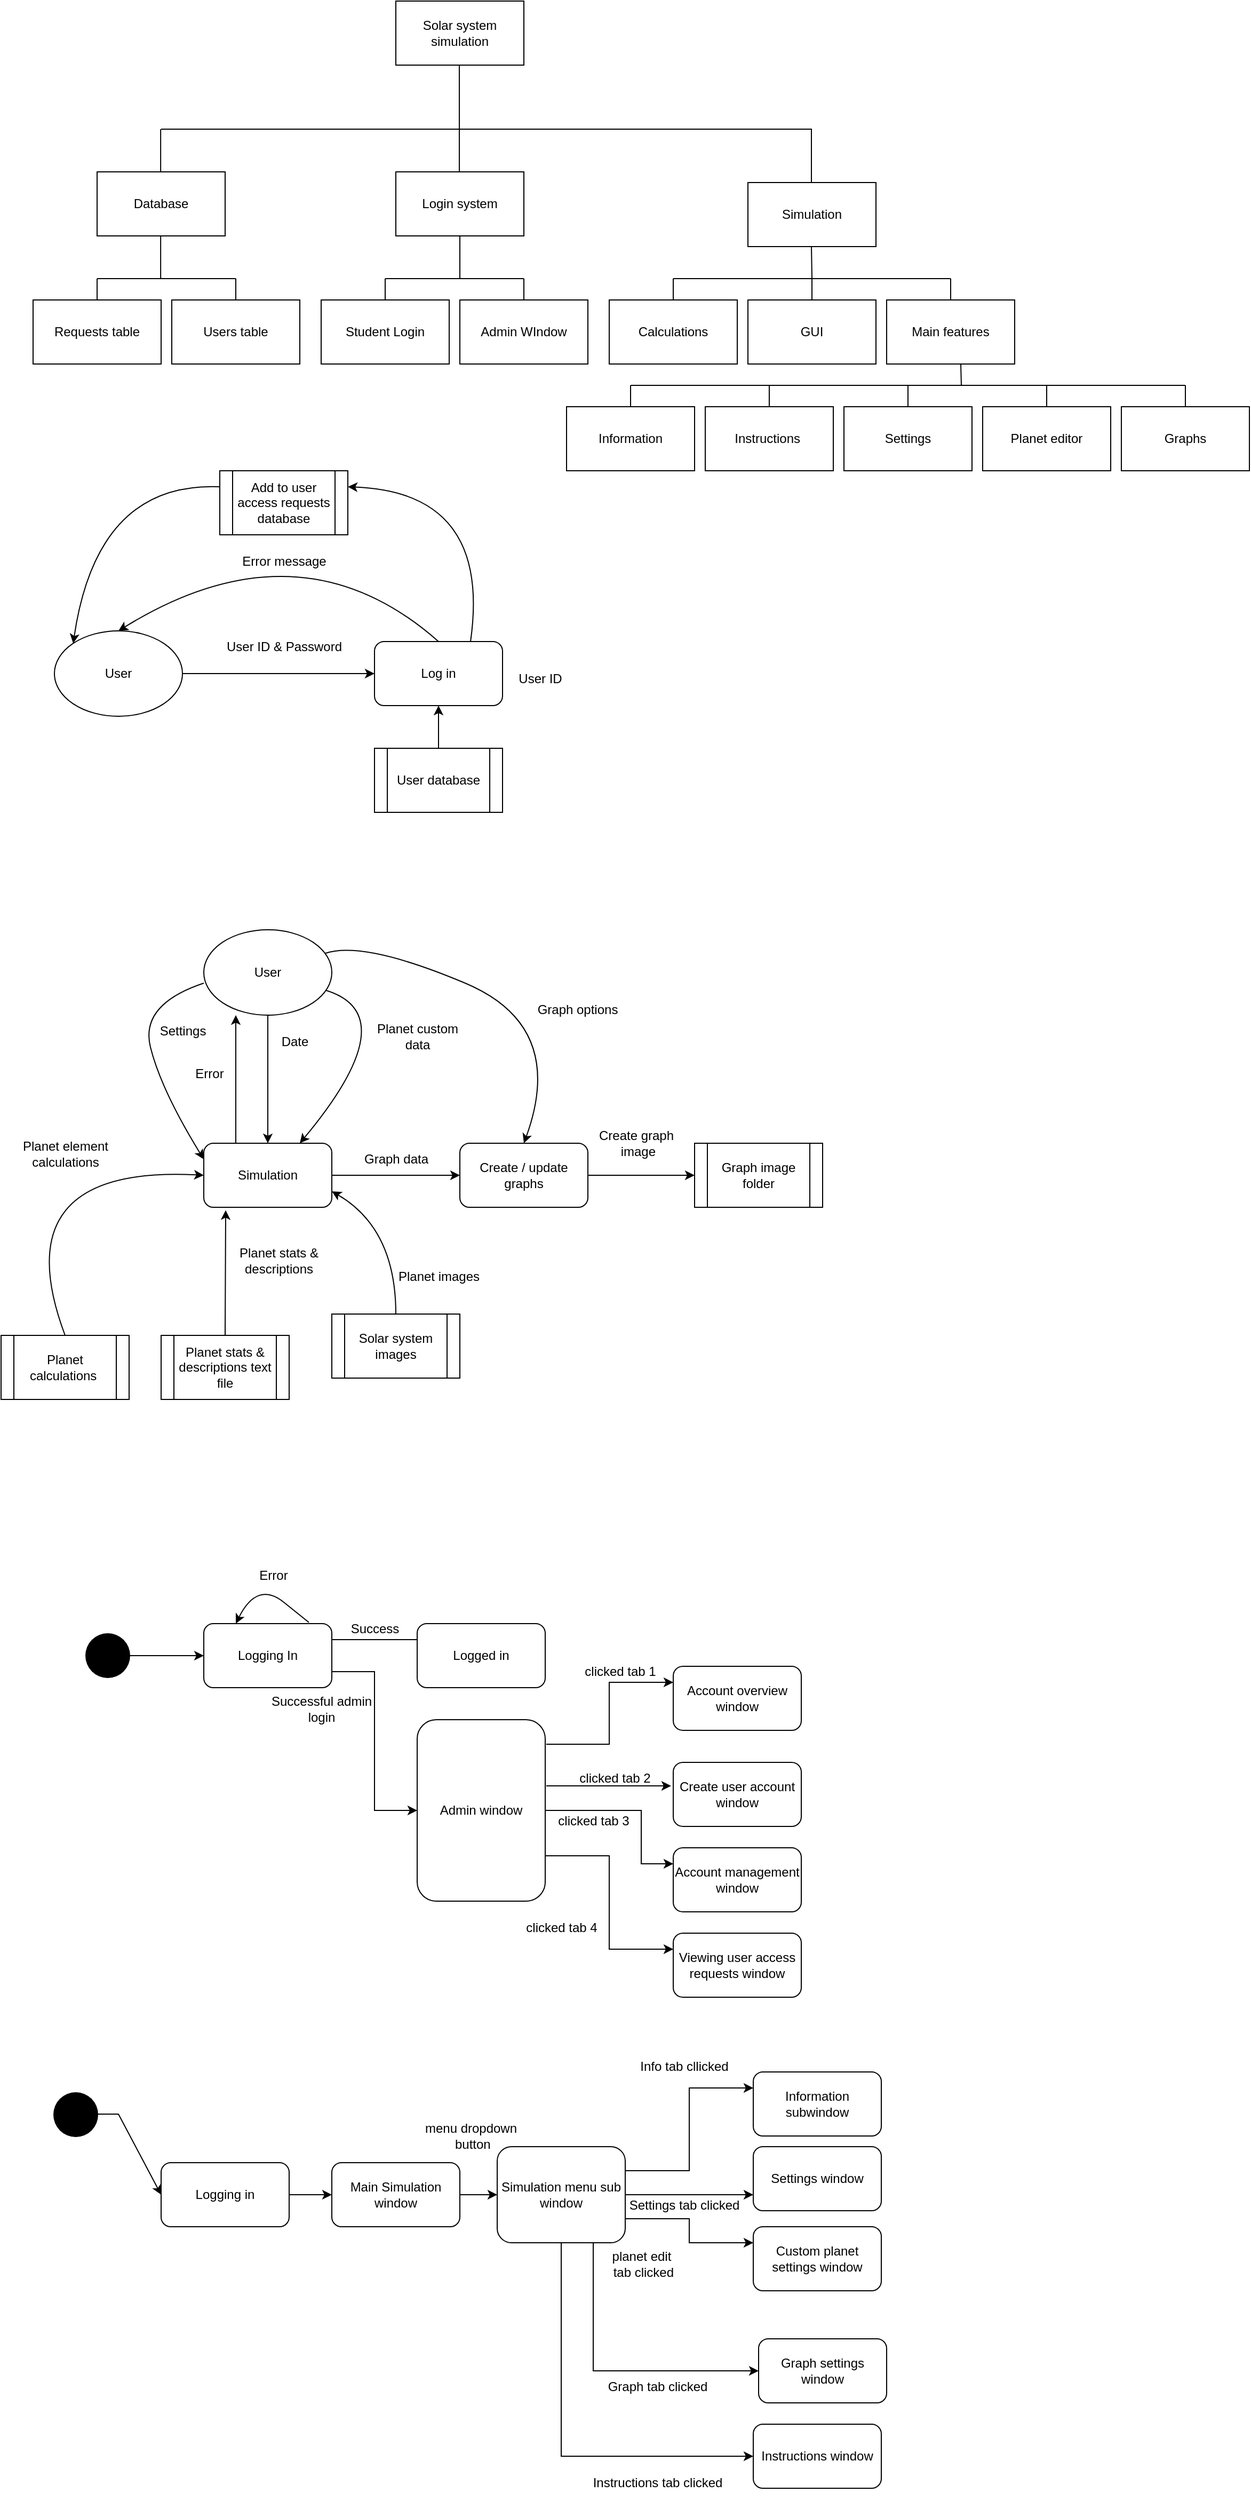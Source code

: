 <mxfile version="20.8.11" type="github">
  <diagram id="x9v0K1_A4wv2pBw7AY4e" name="Page-1">
    <mxGraphModel dx="665" dy="786" grid="1" gridSize="10" guides="1" tooltips="1" connect="1" arrows="1" fold="1" page="1" pageScale="1" pageWidth="850" pageHeight="1100" math="0" shadow="0">
      <root>
        <mxCell id="0" />
        <mxCell id="1" parent="0" />
        <mxCell id="Bi_KGStcUo5a2PXu29Ao-6" value="" style="curved=1;endArrow=classic;html=1;rounded=0;entryX=0.25;entryY=0;entryDx=0;entryDy=0;exitX=0.817;exitY=-0.025;exitDx=0;exitDy=0;exitPerimeter=0;" parent="1" target="vGXre9Nv400r4dzDPZvk-34" edge="1" source="vGXre9Nv400r4dzDPZvk-34">
          <mxGeometry width="50" height="50" relative="1" as="geometry">
            <mxPoint x="280" y="1560" as="sourcePoint" />
            <mxPoint x="330" y="1510" as="targetPoint" />
            <Array as="points">
              <mxPoint x="300" y="1560" />
              <mxPoint x="250" y="1520" />
            </Array>
          </mxGeometry>
        </mxCell>
        <mxCell id="kRHPccABggHO5UrTP01c-1" value="Solar system simulation" style="rounded=0;whiteSpace=wrap;html=1;" parent="1" vertex="1">
          <mxGeometry x="380" y="40" width="120" height="60" as="geometry" />
        </mxCell>
        <mxCell id="kRHPccABggHO5UrTP01c-9" value="Simulation" style="rounded=0;whiteSpace=wrap;html=1;" parent="1" vertex="1">
          <mxGeometry x="710" y="210" width="120" height="60" as="geometry" />
        </mxCell>
        <mxCell id="kRHPccABggHO5UrTP01c-16" value="" style="endArrow=none;html=1;rounded=0;" parent="1" edge="1">
          <mxGeometry width="50" height="50" relative="1" as="geometry">
            <mxPoint x="439.5" y="160" as="sourcePoint" />
            <mxPoint x="439.5" y="100" as="targetPoint" />
          </mxGeometry>
        </mxCell>
        <mxCell id="kRHPccABggHO5UrTP01c-21" value="" style="endArrow=none;html=1;rounded=0;" parent="1" edge="1">
          <mxGeometry width="50" height="50" relative="1" as="geometry">
            <mxPoint x="160" y="160" as="sourcePoint" />
            <mxPoint x="770" y="160" as="targetPoint" />
          </mxGeometry>
        </mxCell>
        <mxCell id="kRHPccABggHO5UrTP01c-22" value="" style="endArrow=none;html=1;rounded=0;" parent="1" edge="1">
          <mxGeometry width="50" height="50" relative="1" as="geometry">
            <mxPoint x="769.5" y="210" as="sourcePoint" />
            <mxPoint x="769.5" y="160" as="targetPoint" />
          </mxGeometry>
        </mxCell>
        <mxCell id="kRHPccABggHO5UrTP01c-23" value="" style="endArrow=none;html=1;rounded=0;" parent="1" edge="1">
          <mxGeometry width="50" height="50" relative="1" as="geometry">
            <mxPoint x="770" y="300" as="sourcePoint" />
            <mxPoint x="769.5" y="270" as="targetPoint" />
          </mxGeometry>
        </mxCell>
        <mxCell id="kRHPccABggHO5UrTP01c-24" value="Calculations" style="rounded=0;whiteSpace=wrap;html=1;" parent="1" vertex="1">
          <mxGeometry x="580" y="320" width="120" height="60" as="geometry" />
        </mxCell>
        <mxCell id="kRHPccABggHO5UrTP01c-25" value="GUI" style="rounded=0;whiteSpace=wrap;html=1;" parent="1" vertex="1">
          <mxGeometry x="710" y="320" width="120" height="60" as="geometry" />
        </mxCell>
        <mxCell id="kRHPccABggHO5UrTP01c-26" value="Main features" style="rounded=0;whiteSpace=wrap;html=1;" parent="1" vertex="1">
          <mxGeometry x="840" y="320" width="120" height="60" as="geometry" />
        </mxCell>
        <mxCell id="kRHPccABggHO5UrTP01c-27" value="" style="endArrow=none;html=1;rounded=0;" parent="1" edge="1">
          <mxGeometry width="50" height="50" relative="1" as="geometry">
            <mxPoint x="439.5" y="200" as="sourcePoint" />
            <mxPoint x="439.5" y="160" as="targetPoint" />
          </mxGeometry>
        </mxCell>
        <mxCell id="kRHPccABggHO5UrTP01c-28" value="Login system" style="rounded=0;whiteSpace=wrap;html=1;" parent="1" vertex="1">
          <mxGeometry x="380" y="200" width="120" height="60" as="geometry" />
        </mxCell>
        <mxCell id="kRHPccABggHO5UrTP01c-29" value="" style="endArrow=none;html=1;rounded=0;" parent="1" edge="1">
          <mxGeometry width="50" height="50" relative="1" as="geometry">
            <mxPoint x="440" y="300" as="sourcePoint" />
            <mxPoint x="440" y="260" as="targetPoint" />
          </mxGeometry>
        </mxCell>
        <mxCell id="kRHPccABggHO5UrTP01c-30" value="Student Login" style="rounded=0;whiteSpace=wrap;html=1;" parent="1" vertex="1">
          <mxGeometry x="310" y="320" width="120" height="60" as="geometry" />
        </mxCell>
        <mxCell id="kRHPccABggHO5UrTP01c-31" value="Admin WIndow" style="rounded=0;whiteSpace=wrap;html=1;" parent="1" vertex="1">
          <mxGeometry x="440" y="320" width="120" height="60" as="geometry" />
        </mxCell>
        <mxCell id="kRHPccABggHO5UrTP01c-32" value="" style="endArrow=none;html=1;rounded=0;" parent="1" edge="1">
          <mxGeometry width="50" height="50" relative="1" as="geometry">
            <mxPoint x="370" y="300" as="sourcePoint" />
            <mxPoint x="500" y="300" as="targetPoint" />
          </mxGeometry>
        </mxCell>
        <mxCell id="kRHPccABggHO5UrTP01c-39" value="" style="endArrow=none;html=1;rounded=0;exitX=0.5;exitY=0;exitDx=0;exitDy=0;" parent="1" source="kRHPccABggHO5UrTP01c-31" edge="1">
          <mxGeometry width="50" height="50" relative="1" as="geometry">
            <mxPoint x="510" y="270" as="sourcePoint" />
            <mxPoint x="500" y="300" as="targetPoint" />
          </mxGeometry>
        </mxCell>
        <mxCell id="kRHPccABggHO5UrTP01c-40" value="" style="endArrow=none;html=1;rounded=0;" parent="1" edge="1">
          <mxGeometry width="50" height="50" relative="1" as="geometry">
            <mxPoint x="370" y="320" as="sourcePoint" />
            <mxPoint x="370" y="300" as="targetPoint" />
          </mxGeometry>
        </mxCell>
        <mxCell id="kRHPccABggHO5UrTP01c-41" value="" style="endArrow=none;html=1;rounded=0;" parent="1" edge="1">
          <mxGeometry width="50" height="50" relative="1" as="geometry">
            <mxPoint x="159.57" y="200" as="sourcePoint" />
            <mxPoint x="159.57" y="160" as="targetPoint" />
          </mxGeometry>
        </mxCell>
        <mxCell id="kRHPccABggHO5UrTP01c-42" value="Database" style="rounded=0;whiteSpace=wrap;html=1;" parent="1" vertex="1">
          <mxGeometry x="100" y="200" width="120" height="60" as="geometry" />
        </mxCell>
        <mxCell id="kRHPccABggHO5UrTP01c-43" value="" style="endArrow=none;html=1;rounded=0;" parent="1" edge="1">
          <mxGeometry width="50" height="50" relative="1" as="geometry">
            <mxPoint x="159.57" y="300" as="sourcePoint" />
            <mxPoint x="159.57" y="260" as="targetPoint" />
          </mxGeometry>
        </mxCell>
        <mxCell id="kRHPccABggHO5UrTP01c-44" value="Requests table" style="rounded=0;whiteSpace=wrap;html=1;" parent="1" vertex="1">
          <mxGeometry x="40" y="320" width="120" height="60" as="geometry" />
        </mxCell>
        <mxCell id="kRHPccABggHO5UrTP01c-45" value="Users table" style="rounded=0;whiteSpace=wrap;html=1;" parent="1" vertex="1">
          <mxGeometry x="170" y="320" width="120" height="60" as="geometry" />
        </mxCell>
        <mxCell id="kRHPccABggHO5UrTP01c-46" value="" style="endArrow=none;html=1;rounded=0;" parent="1" edge="1">
          <mxGeometry width="50" height="50" relative="1" as="geometry">
            <mxPoint x="100" y="300" as="sourcePoint" />
            <mxPoint x="230" y="300" as="targetPoint" />
          </mxGeometry>
        </mxCell>
        <mxCell id="kRHPccABggHO5UrTP01c-48" value="" style="endArrow=none;html=1;rounded=0;exitX=0.5;exitY=0;exitDx=0;exitDy=0;" parent="1" source="kRHPccABggHO5UrTP01c-45" edge="1">
          <mxGeometry width="50" height="50" relative="1" as="geometry">
            <mxPoint x="310" y="-40" as="sourcePoint" />
            <mxPoint x="230" y="300" as="targetPoint" />
          </mxGeometry>
        </mxCell>
        <mxCell id="kRHPccABggHO5UrTP01c-50" value="" style="endArrow=none;html=1;rounded=0;exitX=0.5;exitY=0;exitDx=0;exitDy=0;" parent="1" source="kRHPccABggHO5UrTP01c-44" edge="1">
          <mxGeometry width="50" height="50" relative="1" as="geometry">
            <mxPoint x="310" y="-40" as="sourcePoint" />
            <mxPoint x="100" y="300" as="targetPoint" />
          </mxGeometry>
        </mxCell>
        <mxCell id="4xieJzJ1rpuRJiHB6nGz-1" value="" style="endArrow=none;html=1;rounded=0;" parent="1" edge="1">
          <mxGeometry width="50" height="50" relative="1" as="geometry">
            <mxPoint x="910" y="400" as="sourcePoint" />
            <mxPoint x="909.5" y="380" as="targetPoint" />
          </mxGeometry>
        </mxCell>
        <mxCell id="4xieJzJ1rpuRJiHB6nGz-2" value="Information" style="rounded=0;whiteSpace=wrap;html=1;" parent="1" vertex="1">
          <mxGeometry x="540" y="420" width="120" height="60" as="geometry" />
        </mxCell>
        <mxCell id="4xieJzJ1rpuRJiHB6nGz-3" value="Instructions&amp;nbsp;" style="rounded=0;whiteSpace=wrap;html=1;" parent="1" vertex="1">
          <mxGeometry x="670" y="420" width="120" height="60" as="geometry" />
        </mxCell>
        <mxCell id="4xieJzJ1rpuRJiHB6nGz-4" value="Settings" style="rounded=0;whiteSpace=wrap;html=1;" parent="1" vertex="1">
          <mxGeometry x="800" y="420" width="120" height="60" as="geometry" />
        </mxCell>
        <mxCell id="4xieJzJ1rpuRJiHB6nGz-5" value="Planet editor" style="rounded=0;whiteSpace=wrap;html=1;" parent="1" vertex="1">
          <mxGeometry x="930" y="420" width="120" height="60" as="geometry" />
        </mxCell>
        <mxCell id="4xieJzJ1rpuRJiHB6nGz-6" value="Graphs" style="rounded=0;whiteSpace=wrap;html=1;" parent="1" vertex="1">
          <mxGeometry x="1060" y="420" width="120" height="60" as="geometry" />
        </mxCell>
        <mxCell id="4xieJzJ1rpuRJiHB6nGz-7" value="" style="endArrow=none;html=1;rounded=0;" parent="1" edge="1">
          <mxGeometry width="50" height="50" relative="1" as="geometry">
            <mxPoint x="640" y="300" as="sourcePoint" />
            <mxPoint x="900" y="300" as="targetPoint" />
          </mxGeometry>
        </mxCell>
        <mxCell id="4xieJzJ1rpuRJiHB6nGz-8" value="" style="endArrow=none;html=1;rounded=0;exitX=0.5;exitY=0;exitDx=0;exitDy=0;" parent="1" source="kRHPccABggHO5UrTP01c-24" edge="1">
          <mxGeometry width="50" height="50" relative="1" as="geometry">
            <mxPoint x="240" y="330" as="sourcePoint" />
            <mxPoint x="640" y="300" as="targetPoint" />
          </mxGeometry>
        </mxCell>
        <mxCell id="4xieJzJ1rpuRJiHB6nGz-9" value="" style="endArrow=none;html=1;rounded=0;exitX=0.5;exitY=0;exitDx=0;exitDy=0;" parent="1" source="kRHPccABggHO5UrTP01c-25" edge="1">
          <mxGeometry width="50" height="50" relative="1" as="geometry">
            <mxPoint x="250" y="340" as="sourcePoint" />
            <mxPoint x="770" y="300" as="targetPoint" />
          </mxGeometry>
        </mxCell>
        <mxCell id="4xieJzJ1rpuRJiHB6nGz-11" value="" style="endArrow=none;html=1;rounded=0;exitX=0.5;exitY=0;exitDx=0;exitDy=0;" parent="1" source="kRHPccABggHO5UrTP01c-26" edge="1">
          <mxGeometry width="50" height="50" relative="1" as="geometry">
            <mxPoint x="790" y="340" as="sourcePoint" />
            <mxPoint x="900" y="300" as="targetPoint" />
          </mxGeometry>
        </mxCell>
        <mxCell id="4xieJzJ1rpuRJiHB6nGz-15" value="" style="endArrow=none;html=1;rounded=0;" parent="1" edge="1">
          <mxGeometry width="50" height="50" relative="1" as="geometry">
            <mxPoint x="600" y="400" as="sourcePoint" />
            <mxPoint x="1120" y="400" as="targetPoint" />
          </mxGeometry>
        </mxCell>
        <mxCell id="4xieJzJ1rpuRJiHB6nGz-19" value="" style="endArrow=none;html=1;rounded=0;exitX=0.5;exitY=0;exitDx=0;exitDy=0;" parent="1" source="4xieJzJ1rpuRJiHB6nGz-2" edge="1">
          <mxGeometry width="50" height="50" relative="1" as="geometry">
            <mxPoint x="650" y="330" as="sourcePoint" />
            <mxPoint x="600" y="400" as="targetPoint" />
          </mxGeometry>
        </mxCell>
        <mxCell id="4xieJzJ1rpuRJiHB6nGz-20" value="" style="endArrow=none;html=1;rounded=0;exitX=0.5;exitY=0;exitDx=0;exitDy=0;" parent="1" source="4xieJzJ1rpuRJiHB6nGz-3" edge="1">
          <mxGeometry width="50" height="50" relative="1" as="geometry">
            <mxPoint x="660" y="340" as="sourcePoint" />
            <mxPoint x="730" y="400" as="targetPoint" />
          </mxGeometry>
        </mxCell>
        <mxCell id="4xieJzJ1rpuRJiHB6nGz-21" value="" style="endArrow=none;html=1;rounded=0;exitX=0.5;exitY=0;exitDx=0;exitDy=0;" parent="1" source="4xieJzJ1rpuRJiHB6nGz-4" edge="1">
          <mxGeometry width="50" height="50" relative="1" as="geometry">
            <mxPoint x="670" y="350" as="sourcePoint" />
            <mxPoint x="860" y="400" as="targetPoint" />
          </mxGeometry>
        </mxCell>
        <mxCell id="4xieJzJ1rpuRJiHB6nGz-22" value="" style="endArrow=none;html=1;rounded=0;exitX=0.5;exitY=0;exitDx=0;exitDy=0;" parent="1" source="4xieJzJ1rpuRJiHB6nGz-5" edge="1">
          <mxGeometry width="50" height="50" relative="1" as="geometry">
            <mxPoint x="680" y="360" as="sourcePoint" />
            <mxPoint x="990" y="400" as="targetPoint" />
          </mxGeometry>
        </mxCell>
        <mxCell id="4xieJzJ1rpuRJiHB6nGz-23" value="" style="endArrow=none;html=1;rounded=0;exitX=0.5;exitY=0;exitDx=0;exitDy=0;" parent="1" source="4xieJzJ1rpuRJiHB6nGz-6" edge="1">
          <mxGeometry width="50" height="50" relative="1" as="geometry">
            <mxPoint x="690" y="370" as="sourcePoint" />
            <mxPoint x="1120" y="400" as="targetPoint" />
          </mxGeometry>
        </mxCell>
        <mxCell id="EEp5XtklCmGKwtYE1Xrk-2" value="User" style="ellipse;whiteSpace=wrap;html=1;" parent="1" vertex="1">
          <mxGeometry x="60" y="630" width="120" height="80" as="geometry" />
        </mxCell>
        <mxCell id="EEp5XtklCmGKwtYE1Xrk-3" value="Log in" style="rounded=1;whiteSpace=wrap;html=1;" parent="1" vertex="1">
          <mxGeometry x="360" y="640" width="120" height="60" as="geometry" />
        </mxCell>
        <mxCell id="EEp5XtklCmGKwtYE1Xrk-5" value="" style="endArrow=classic;html=1;rounded=0;exitX=1;exitY=0.5;exitDx=0;exitDy=0;entryX=0;entryY=0.5;entryDx=0;entryDy=0;" parent="1" source="EEp5XtklCmGKwtYE1Xrk-2" target="EEp5XtklCmGKwtYE1Xrk-3" edge="1">
          <mxGeometry width="50" height="50" relative="1" as="geometry">
            <mxPoint x="640" y="720" as="sourcePoint" />
            <mxPoint x="690" y="670" as="targetPoint" />
          </mxGeometry>
        </mxCell>
        <mxCell id="EEp5XtklCmGKwtYE1Xrk-6" value="User ID" style="text;html=1;align=center;verticalAlign=middle;resizable=0;points=[];autosize=1;strokeColor=none;fillColor=none;" parent="1" vertex="1">
          <mxGeometry x="485" y="660" width="60" height="30" as="geometry" />
        </mxCell>
        <mxCell id="EEp5XtklCmGKwtYE1Xrk-12" value="User database" style="shape=process;whiteSpace=wrap;html=1;backgroundOutline=1;" parent="1" vertex="1">
          <mxGeometry x="360" y="740" width="120" height="60" as="geometry" />
        </mxCell>
        <mxCell id="EEp5XtklCmGKwtYE1Xrk-13" value="" style="endArrow=classic;html=1;rounded=0;exitX=0.5;exitY=0;exitDx=0;exitDy=0;entryX=0.5;entryY=1;entryDx=0;entryDy=0;" parent="1" source="EEp5XtklCmGKwtYE1Xrk-12" target="EEp5XtklCmGKwtYE1Xrk-3" edge="1">
          <mxGeometry width="50" height="50" relative="1" as="geometry">
            <mxPoint x="640" y="720" as="sourcePoint" />
            <mxPoint x="690" y="670" as="targetPoint" />
          </mxGeometry>
        </mxCell>
        <mxCell id="EEp5XtklCmGKwtYE1Xrk-14" value="User ID &amp;amp; Password" style="text;html=1;align=center;verticalAlign=middle;resizable=0;points=[];autosize=1;strokeColor=none;fillColor=none;" parent="1" vertex="1">
          <mxGeometry x="210" y="630" width="130" height="30" as="geometry" />
        </mxCell>
        <mxCell id="EEp5XtklCmGKwtYE1Xrk-10" value="Error message" style="text;html=1;align=center;verticalAlign=middle;resizable=0;points=[];autosize=1;strokeColor=none;fillColor=none;" parent="1" vertex="1">
          <mxGeometry x="225" y="550" width="100" height="30" as="geometry" />
        </mxCell>
        <mxCell id="EEp5XtklCmGKwtYE1Xrk-21" value="User" style="ellipse;whiteSpace=wrap;html=1;" parent="1" vertex="1">
          <mxGeometry x="200" y="910" width="120" height="80" as="geometry" />
        </mxCell>
        <mxCell id="EEp5XtklCmGKwtYE1Xrk-22" value="Simulation" style="rounded=1;whiteSpace=wrap;html=1;" parent="1" vertex="1">
          <mxGeometry x="200" y="1110" width="120" height="60" as="geometry" />
        </mxCell>
        <mxCell id="EEp5XtklCmGKwtYE1Xrk-35" value="Planet stats &amp;amp; descriptions text file" style="shape=process;whiteSpace=wrap;html=1;backgroundOutline=1;" parent="1" vertex="1">
          <mxGeometry x="160" y="1290" width="120" height="60" as="geometry" />
        </mxCell>
        <mxCell id="EEp5XtklCmGKwtYE1Xrk-36" value="Planet calculations&amp;nbsp;" style="shape=process;whiteSpace=wrap;html=1;backgroundOutline=1;" parent="1" vertex="1">
          <mxGeometry x="10" y="1290" width="120" height="60" as="geometry" />
        </mxCell>
        <mxCell id="EEp5XtklCmGKwtYE1Xrk-39" value="Create / update graphs" style="rounded=1;whiteSpace=wrap;html=1;" parent="1" vertex="1">
          <mxGeometry x="440" y="1110" width="120" height="60" as="geometry" />
        </mxCell>
        <mxCell id="EEp5XtklCmGKwtYE1Xrk-40" value="" style="endArrow=classic;html=1;rounded=0;exitX=0.5;exitY=1;exitDx=0;exitDy=0;entryX=0.5;entryY=0;entryDx=0;entryDy=0;" parent="1" source="EEp5XtklCmGKwtYE1Xrk-21" target="EEp5XtklCmGKwtYE1Xrk-22" edge="1">
          <mxGeometry width="50" height="50" relative="1" as="geometry">
            <mxPoint x="350" y="1250" as="sourcePoint" />
            <mxPoint x="400" y="1200" as="targetPoint" />
          </mxGeometry>
        </mxCell>
        <mxCell id="EEp5XtklCmGKwtYE1Xrk-41" value="" style="curved=1;endArrow=classic;html=1;rounded=0;entryX=0.75;entryY=0;entryDx=0;entryDy=0;" parent="1" source="EEp5XtklCmGKwtYE1Xrk-21" target="EEp5XtklCmGKwtYE1Xrk-22" edge="1">
          <mxGeometry width="50" height="50" relative="1" as="geometry">
            <mxPoint x="370" y="1020" as="sourcePoint" />
            <mxPoint x="440" y="1040" as="targetPoint" />
            <Array as="points">
              <mxPoint x="390" y="990" />
            </Array>
          </mxGeometry>
        </mxCell>
        <mxCell id="EEp5XtklCmGKwtYE1Xrk-42" value="Date" style="text;html=1;align=center;verticalAlign=middle;resizable=0;points=[];autosize=1;strokeColor=none;fillColor=none;" parent="1" vertex="1">
          <mxGeometry x="260" y="1000" width="50" height="30" as="geometry" />
        </mxCell>
        <mxCell id="EEp5XtklCmGKwtYE1Xrk-43" value="Planet custom &lt;br&gt;data" style="text;html=1;align=center;verticalAlign=middle;resizable=0;points=[];autosize=1;strokeColor=none;fillColor=none;" parent="1" vertex="1">
          <mxGeometry x="350" y="990" width="100" height="40" as="geometry" />
        </mxCell>
        <mxCell id="EEp5XtklCmGKwtYE1Xrk-49" value="Graph options" style="text;html=1;align=center;verticalAlign=middle;resizable=0;points=[];autosize=1;strokeColor=none;fillColor=none;" parent="1" vertex="1">
          <mxGeometry x="500" y="970" width="100" height="30" as="geometry" />
        </mxCell>
        <mxCell id="EEp5XtklCmGKwtYE1Xrk-52" value="" style="curved=1;endArrow=classic;html=1;rounded=0;entryX=0;entryY=0.25;entryDx=0;entryDy=0;" parent="1" target="EEp5XtklCmGKwtYE1Xrk-22" edge="1">
          <mxGeometry width="50" height="50" relative="1" as="geometry">
            <mxPoint x="200" y="960" as="sourcePoint" />
            <mxPoint x="210" y="1040" as="targetPoint" />
            <Array as="points">
              <mxPoint x="140" y="980" />
              <mxPoint x="160" y="1060" />
            </Array>
          </mxGeometry>
        </mxCell>
        <mxCell id="EEp5XtklCmGKwtYE1Xrk-53" value="Settings" style="text;html=1;align=center;verticalAlign=middle;resizable=0;points=[];autosize=1;strokeColor=none;fillColor=none;" parent="1" vertex="1">
          <mxGeometry x="145" y="990" width="70" height="30" as="geometry" />
        </mxCell>
        <mxCell id="EEp5XtklCmGKwtYE1Xrk-57" value="" style="curved=1;endArrow=classic;html=1;rounded=0;exitX=0.5;exitY=0;exitDx=0;exitDy=0;entryX=0.5;entryY=0;entryDx=0;entryDy=0;" parent="1" source="EEp5XtklCmGKwtYE1Xrk-3" target="EEp5XtklCmGKwtYE1Xrk-2" edge="1">
          <mxGeometry width="50" height="50" relative="1" as="geometry">
            <mxPoint x="360" y="525" as="sourcePoint" />
            <mxPoint x="310" y="575" as="targetPoint" />
            <Array as="points">
              <mxPoint x="290" y="525" />
            </Array>
          </mxGeometry>
        </mxCell>
        <mxCell id="EEp5XtklCmGKwtYE1Xrk-60" value="" style="endArrow=classic;html=1;rounded=0;exitX=1;exitY=0.5;exitDx=0;exitDy=0;entryX=0;entryY=0.5;entryDx=0;entryDy=0;" parent="1" source="EEp5XtklCmGKwtYE1Xrk-22" target="EEp5XtklCmGKwtYE1Xrk-39" edge="1">
          <mxGeometry width="50" height="50" relative="1" as="geometry">
            <mxPoint x="350" y="1130" as="sourcePoint" />
            <mxPoint x="400" y="1080" as="targetPoint" />
          </mxGeometry>
        </mxCell>
        <mxCell id="EEp5XtklCmGKwtYE1Xrk-61" value="" style="curved=1;endArrow=classic;html=1;rounded=0;exitX=0.5;exitY=0;exitDx=0;exitDy=0;entryX=0;entryY=0.5;entryDx=0;entryDy=0;" parent="1" source="EEp5XtklCmGKwtYE1Xrk-36" target="EEp5XtklCmGKwtYE1Xrk-22" edge="1">
          <mxGeometry width="50" height="50" relative="1" as="geometry">
            <mxPoint x="30" y="1250" as="sourcePoint" />
            <mxPoint x="80" y="1200" as="targetPoint" />
            <Array as="points">
              <mxPoint x="10" y="1130" />
            </Array>
          </mxGeometry>
        </mxCell>
        <mxCell id="EEp5XtklCmGKwtYE1Xrk-67" value="" style="endArrow=classic;html=1;rounded=0;exitX=0.5;exitY=0;exitDx=0;exitDy=0;entryX=0.171;entryY=1.045;entryDx=0;entryDy=0;entryPerimeter=0;" parent="1" source="EEp5XtklCmGKwtYE1Xrk-35" target="EEp5XtklCmGKwtYE1Xrk-22" edge="1">
          <mxGeometry width="50" height="50" relative="1" as="geometry">
            <mxPoint x="350" y="1130" as="sourcePoint" />
            <mxPoint x="400" y="1080" as="targetPoint" />
          </mxGeometry>
        </mxCell>
        <mxCell id="EEp5XtklCmGKwtYE1Xrk-68" value="Planet element &lt;br&gt;calculations&lt;br&gt;" style="text;html=1;align=center;verticalAlign=middle;resizable=0;points=[];autosize=1;strokeColor=none;fillColor=none;" parent="1" vertex="1">
          <mxGeometry x="20" y="1100" width="100" height="40" as="geometry" />
        </mxCell>
        <mxCell id="EEp5XtklCmGKwtYE1Xrk-70" value="Planet stats &amp;amp;&lt;br&gt;descriptions" style="text;html=1;align=center;verticalAlign=middle;resizable=0;points=[];autosize=1;strokeColor=none;fillColor=none;" parent="1" vertex="1">
          <mxGeometry x="220" y="1200" width="100" height="40" as="geometry" />
        </mxCell>
        <mxCell id="EEp5XtklCmGKwtYE1Xrk-72" value="" style="curved=1;endArrow=classic;html=1;rounded=0;entryX=0.5;entryY=0;entryDx=0;entryDy=0;" parent="1" source="EEp5XtklCmGKwtYE1Xrk-21" target="EEp5XtklCmGKwtYE1Xrk-39" edge="1">
          <mxGeometry width="50" height="50" relative="1" as="geometry">
            <mxPoint x="334.233" y="911.006" as="sourcePoint" />
            <mxPoint x="336" y="1080" as="targetPoint" />
            <Array as="points">
              <mxPoint x="350" y="920" />
              <mxPoint x="540" y="1000" />
            </Array>
          </mxGeometry>
        </mxCell>
        <mxCell id="EEp5XtklCmGKwtYE1Xrk-74" value="Graph data" style="text;html=1;align=center;verticalAlign=middle;resizable=0;points=[];autosize=1;strokeColor=none;fillColor=none;" parent="1" vertex="1">
          <mxGeometry x="340" y="1110" width="80" height="30" as="geometry" />
        </mxCell>
        <mxCell id="EEp5XtklCmGKwtYE1Xrk-85" value="" style="endArrow=classic;html=1;rounded=0;exitX=1;exitY=0.5;exitDx=0;exitDy=0;entryX=0;entryY=0.5;entryDx=0;entryDy=0;" parent="1" source="EEp5XtklCmGKwtYE1Xrk-39" edge="1">
          <mxGeometry width="50" height="50" relative="1" as="geometry">
            <mxPoint x="350" y="1100" as="sourcePoint" />
            <mxPoint x="660" y="1140" as="targetPoint" />
          </mxGeometry>
        </mxCell>
        <mxCell id="EEp5XtklCmGKwtYE1Xrk-86" value="Graph image folder" style="shape=process;whiteSpace=wrap;html=1;backgroundOutline=1;" parent="1" vertex="1">
          <mxGeometry x="660" y="1110" width="120" height="60" as="geometry" />
        </mxCell>
        <mxCell id="EEp5XtklCmGKwtYE1Xrk-87" value="Create graph&lt;br&gt;&amp;nbsp;image" style="text;html=1;align=center;verticalAlign=middle;resizable=0;points=[];autosize=1;strokeColor=none;fillColor=none;" parent="1" vertex="1">
          <mxGeometry x="560" y="1090" width="90" height="40" as="geometry" />
        </mxCell>
        <mxCell id="EEp5XtklCmGKwtYE1Xrk-88" value="Solar system images" style="shape=process;whiteSpace=wrap;html=1;backgroundOutline=1;" parent="1" vertex="1">
          <mxGeometry x="320" y="1270" width="120" height="60" as="geometry" />
        </mxCell>
        <mxCell id="EEp5XtklCmGKwtYE1Xrk-89" value="" style="curved=1;endArrow=classic;html=1;rounded=0;exitX=0.5;exitY=0;exitDx=0;exitDy=0;entryX=1;entryY=0.75;entryDx=0;entryDy=0;" parent="1" source="EEp5XtklCmGKwtYE1Xrk-88" target="EEp5XtklCmGKwtYE1Xrk-22" edge="1">
          <mxGeometry width="50" height="50" relative="1" as="geometry">
            <mxPoint x="390" y="1240" as="sourcePoint" />
            <mxPoint x="440" y="1185" as="targetPoint" />
            <Array as="points">
              <mxPoint x="380" y="1190" />
            </Array>
          </mxGeometry>
        </mxCell>
        <mxCell id="EEp5XtklCmGKwtYE1Xrk-90" value="Planet images" style="text;html=1;align=center;verticalAlign=middle;resizable=0;points=[];autosize=1;strokeColor=none;fillColor=none;" parent="1" vertex="1">
          <mxGeometry x="370" y="1220" width="100" height="30" as="geometry" />
        </mxCell>
        <mxCell id="EEp5XtklCmGKwtYE1Xrk-91" value="Add to user access requests database" style="shape=process;whiteSpace=wrap;html=1;backgroundOutline=1;" parent="1" vertex="1">
          <mxGeometry x="215" y="480" width="120" height="60" as="geometry" />
        </mxCell>
        <mxCell id="EEp5XtklCmGKwtYE1Xrk-92" value="" style="curved=1;endArrow=classic;html=1;rounded=0;exitX=0.75;exitY=0;exitDx=0;exitDy=0;entryX=1;entryY=0.25;entryDx=0;entryDy=0;" parent="1" source="EEp5XtklCmGKwtYE1Xrk-3" target="EEp5XtklCmGKwtYE1Xrk-91" edge="1">
          <mxGeometry width="50" height="50" relative="1" as="geometry">
            <mxPoint x="670" y="580" as="sourcePoint" />
            <mxPoint x="370" y="570" as="targetPoint" />
            <Array as="points">
              <mxPoint x="470" y="500" />
            </Array>
          </mxGeometry>
        </mxCell>
        <mxCell id="EEp5XtklCmGKwtYE1Xrk-94" value="" style="curved=1;endArrow=classic;html=1;rounded=0;exitX=0;exitY=0.25;exitDx=0;exitDy=0;entryX=0;entryY=0;entryDx=0;entryDy=0;" parent="1" source="EEp5XtklCmGKwtYE1Xrk-91" target="EEp5XtklCmGKwtYE1Xrk-2" edge="1">
          <mxGeometry width="50" height="50" relative="1" as="geometry">
            <mxPoint x="155" y="570" as="sourcePoint" />
            <mxPoint x="40" y="440" as="targetPoint" />
            <Array as="points">
              <mxPoint x="100" y="490" />
            </Array>
          </mxGeometry>
        </mxCell>
        <mxCell id="M7Khe7b3EXbcb1cNPk7V-1" value="" style="endArrow=classic;html=1;rounded=0;entryX=0.25;entryY=1;entryDx=0;entryDy=0;entryPerimeter=0;" parent="1" target="EEp5XtklCmGKwtYE1Xrk-21" edge="1">
          <mxGeometry width="50" height="50" relative="1" as="geometry">
            <mxPoint x="230" y="1110" as="sourcePoint" />
            <mxPoint x="280" y="1060" as="targetPoint" />
          </mxGeometry>
        </mxCell>
        <mxCell id="M7Khe7b3EXbcb1cNPk7V-2" value="Error" style="text;html=1;align=center;verticalAlign=middle;resizable=0;points=[];autosize=1;strokeColor=none;fillColor=none;" parent="1" vertex="1">
          <mxGeometry x="180" y="1030" width="50" height="30" as="geometry" />
        </mxCell>
        <mxCell id="vGXre9Nv400r4dzDPZvk-1" value="" style="shape=waypoint;sketch=0;fillStyle=solid;size=42;pointerEvents=1;points=[];fillColor=none;resizable=0;rotatable=0;perimeter=centerPerimeter;snapToPoint=1;" parent="1" vertex="1">
          <mxGeometry x="100" y="1580" width="20" height="20" as="geometry" />
        </mxCell>
        <mxCell id="vGXre9Nv400r4dzDPZvk-33" value="" style="endArrow=classic;html=1;rounded=0;" parent="1" source="vGXre9Nv400r4dzDPZvk-1" edge="1">
          <mxGeometry width="50" height="50" relative="1" as="geometry">
            <mxPoint x="460" y="1430" as="sourcePoint" />
            <mxPoint x="200" y="1590" as="targetPoint" />
          </mxGeometry>
        </mxCell>
        <mxCell id="RWfLX1uAXhcz7QWfdqBd-23" style="edgeStyle=orthogonalEdgeStyle;rounded=0;orthogonalLoop=1;jettySize=auto;html=1;exitX=1;exitY=0.75;exitDx=0;exitDy=0;entryX=0;entryY=0.5;entryDx=0;entryDy=0;" parent="1" source="vGXre9Nv400r4dzDPZvk-34" target="RWfLX1uAXhcz7QWfdqBd-7" edge="1">
          <mxGeometry relative="1" as="geometry" />
        </mxCell>
        <mxCell id="vGXre9Nv400r4dzDPZvk-34" value="Logging In" style="rounded=1;whiteSpace=wrap;html=1;" parent="1" vertex="1">
          <mxGeometry x="200" y="1560" width="120" height="60" as="geometry" />
        </mxCell>
        <mxCell id="RWfLX1uAXhcz7QWfdqBd-2" value="" style="endArrow=none;html=1;rounded=0;exitX=1;exitY=0.25;exitDx=0;exitDy=0;" parent="1" source="vGXre9Nv400r4dzDPZvk-34" edge="1">
          <mxGeometry width="50" height="50" relative="1" as="geometry">
            <mxPoint x="320" y="1650" as="sourcePoint" />
            <mxPoint x="400" y="1575" as="targetPoint" />
          </mxGeometry>
        </mxCell>
        <mxCell id="RWfLX1uAXhcz7QWfdqBd-3" value="Logged in" style="rounded=1;whiteSpace=wrap;html=1;" parent="1" vertex="1">
          <mxGeometry x="400" y="1560" width="120" height="60" as="geometry" />
        </mxCell>
        <mxCell id="RWfLX1uAXhcz7QWfdqBd-20" style="edgeStyle=orthogonalEdgeStyle;rounded=0;orthogonalLoop=1;jettySize=auto;html=1;exitX=1;exitY=0.5;exitDx=0;exitDy=0;entryX=0;entryY=0.25;entryDx=0;entryDy=0;" parent="1" source="RWfLX1uAXhcz7QWfdqBd-7" target="RWfLX1uAXhcz7QWfdqBd-12" edge="1">
          <mxGeometry relative="1" as="geometry">
            <Array as="points">
              <mxPoint x="610" y="1735" />
              <mxPoint x="610" y="1785" />
            </Array>
          </mxGeometry>
        </mxCell>
        <mxCell id="RWfLX1uAXhcz7QWfdqBd-22" style="edgeStyle=orthogonalEdgeStyle;rounded=0;orthogonalLoop=1;jettySize=auto;html=1;exitX=1;exitY=0.75;exitDx=0;exitDy=0;entryX=0;entryY=0.25;entryDx=0;entryDy=0;" parent="1" source="RWfLX1uAXhcz7QWfdqBd-7" target="RWfLX1uAXhcz7QWfdqBd-21" edge="1">
          <mxGeometry relative="1" as="geometry" />
        </mxCell>
        <mxCell id="RWfLX1uAXhcz7QWfdqBd-7" value="Admin window" style="rounded=1;whiteSpace=wrap;html=1;" parent="1" vertex="1">
          <mxGeometry x="400" y="1650" width="120" height="170" as="geometry" />
        </mxCell>
        <mxCell id="RWfLX1uAXhcz7QWfdqBd-10" value="Account overview&lt;br&gt;window" style="rounded=1;whiteSpace=wrap;html=1;" parent="1" vertex="1">
          <mxGeometry x="640" y="1600" width="120" height="60" as="geometry" />
        </mxCell>
        <mxCell id="RWfLX1uAXhcz7QWfdqBd-11" value="Create user account window" style="rounded=1;whiteSpace=wrap;html=1;" parent="1" vertex="1">
          <mxGeometry x="640" y="1690" width="120" height="60" as="geometry" />
        </mxCell>
        <mxCell id="RWfLX1uAXhcz7QWfdqBd-12" value="Account management window" style="rounded=1;whiteSpace=wrap;html=1;" parent="1" vertex="1">
          <mxGeometry x="640" y="1770" width="120" height="60" as="geometry" />
        </mxCell>
        <mxCell id="RWfLX1uAXhcz7QWfdqBd-14" value="" style="endArrow=classic;html=1;rounded=0;edgeStyle=orthogonalEdgeStyle;entryX=0;entryY=0.25;entryDx=0;entryDy=0;exitX=1.008;exitY=0.135;exitDx=0;exitDy=0;exitPerimeter=0;" parent="1" source="RWfLX1uAXhcz7QWfdqBd-7" target="RWfLX1uAXhcz7QWfdqBd-10" edge="1">
          <mxGeometry width="50" height="50" relative="1" as="geometry">
            <mxPoint x="520" y="1675" as="sourcePoint" />
            <mxPoint x="570" y="1665" as="targetPoint" />
          </mxGeometry>
        </mxCell>
        <mxCell id="RWfLX1uAXhcz7QWfdqBd-21" value="Viewing user access requests window" style="rounded=1;whiteSpace=wrap;html=1;" parent="1" vertex="1">
          <mxGeometry x="640" y="1850" width="120" height="60" as="geometry" />
        </mxCell>
        <mxCell id="Bi_KGStcUo5a2PXu29Ao-1" value="Success" style="text;html=1;align=center;verticalAlign=middle;resizable=0;points=[];autosize=1;strokeColor=none;fillColor=none;" parent="1" vertex="1">
          <mxGeometry x="325" y="1550" width="70" height="30" as="geometry" />
        </mxCell>
        <mxCell id="Bi_KGStcUo5a2PXu29Ao-2" value="Successful admin&lt;br&gt;login" style="text;html=1;align=center;verticalAlign=middle;resizable=0;points=[];autosize=1;strokeColor=none;fillColor=none;" parent="1" vertex="1">
          <mxGeometry x="250" y="1620" width="120" height="40" as="geometry" />
        </mxCell>
        <mxCell id="Bi_KGStcUo5a2PXu29Ao-7" value="Error" style="text;html=1;align=center;verticalAlign=middle;resizable=0;points=[];autosize=1;strokeColor=none;fillColor=none;" parent="1" vertex="1">
          <mxGeometry x="240" y="1500" width="50" height="30" as="geometry" />
        </mxCell>
        <mxCell id="WrP9VTDotHxmeMOU7jN0-2" value="clicked tab 1" style="text;html=1;align=center;verticalAlign=middle;resizable=0;points=[];autosize=1;strokeColor=none;fillColor=none;" vertex="1" parent="1">
          <mxGeometry x="545" y="1590" width="90" height="30" as="geometry" />
        </mxCell>
        <mxCell id="WrP9VTDotHxmeMOU7jN0-3" value="clicked tab 2" style="text;html=1;align=center;verticalAlign=middle;resizable=0;points=[];autosize=1;strokeColor=none;fillColor=none;" vertex="1" parent="1">
          <mxGeometry x="540" y="1690" width="90" height="30" as="geometry" />
        </mxCell>
        <mxCell id="WrP9VTDotHxmeMOU7jN0-4" value="" style="endArrow=classic;html=1;rounded=0;exitX=1.008;exitY=0.365;exitDx=0;exitDy=0;exitPerimeter=0;entryX=-0.017;entryY=0.367;entryDx=0;entryDy=0;entryPerimeter=0;" edge="1" parent="1" source="RWfLX1uAXhcz7QWfdqBd-7" target="RWfLX1uAXhcz7QWfdqBd-11">
          <mxGeometry width="50" height="50" relative="1" as="geometry">
            <mxPoint x="540" y="1770" as="sourcePoint" />
            <mxPoint x="590" y="1720" as="targetPoint" />
          </mxGeometry>
        </mxCell>
        <mxCell id="WrP9VTDotHxmeMOU7jN0-5" value="clicked tab 3" style="text;html=1;align=center;verticalAlign=middle;resizable=0;points=[];autosize=1;strokeColor=none;fillColor=none;" vertex="1" parent="1">
          <mxGeometry x="520" y="1730" width="90" height="30" as="geometry" />
        </mxCell>
        <mxCell id="WrP9VTDotHxmeMOU7jN0-6" value="clicked tab 4" style="text;html=1;align=center;verticalAlign=middle;resizable=0;points=[];autosize=1;strokeColor=none;fillColor=none;" vertex="1" parent="1">
          <mxGeometry x="490" y="1830" width="90" height="30" as="geometry" />
        </mxCell>
        <mxCell id="WrP9VTDotHxmeMOU7jN0-8" value="" style="shape=waypoint;sketch=0;fillStyle=solid;size=42;pointerEvents=1;points=[];fillColor=none;resizable=0;rotatable=0;perimeter=centerPerimeter;snapToPoint=1;" vertex="1" parent="1">
          <mxGeometry x="70" y="2010" width="20" height="20" as="geometry" />
        </mxCell>
        <mxCell id="WrP9VTDotHxmeMOU7jN0-9" value="" style="endArrow=classic;html=1;rounded=0;entryX=0;entryY=0.5;entryDx=0;entryDy=0;" edge="1" parent="1" target="WrP9VTDotHxmeMOU7jN0-10">
          <mxGeometry width="50" height="50" relative="1" as="geometry">
            <mxPoint x="100" y="2019.5" as="sourcePoint" />
            <mxPoint x="150" y="2019.5" as="targetPoint" />
            <Array as="points">
              <mxPoint x="120" y="2019.5" />
            </Array>
          </mxGeometry>
        </mxCell>
        <mxCell id="WrP9VTDotHxmeMOU7jN0-21" value="" style="edgeStyle=orthogonalEdgeStyle;rounded=0;orthogonalLoop=1;jettySize=auto;html=1;" edge="1" parent="1" source="WrP9VTDotHxmeMOU7jN0-10" target="WrP9VTDotHxmeMOU7jN0-15">
          <mxGeometry relative="1" as="geometry" />
        </mxCell>
        <mxCell id="WrP9VTDotHxmeMOU7jN0-10" value="Logging in" style="rounded=1;whiteSpace=wrap;html=1;" vertex="1" parent="1">
          <mxGeometry x="160" y="2065" width="120" height="60" as="geometry" />
        </mxCell>
        <mxCell id="WrP9VTDotHxmeMOU7jN0-15" value="Main Simulation&lt;br&gt;window" style="rounded=1;whiteSpace=wrap;html=1;" vertex="1" parent="1">
          <mxGeometry x="320" y="2065" width="120" height="60" as="geometry" />
        </mxCell>
        <mxCell id="WrP9VTDotHxmeMOU7jN0-32" style="edgeStyle=orthogonalEdgeStyle;rounded=0;orthogonalLoop=1;jettySize=auto;html=1;exitX=1;exitY=0.75;exitDx=0;exitDy=0;entryX=0;entryY=0.25;entryDx=0;entryDy=0;" edge="1" parent="1" source="WrP9VTDotHxmeMOU7jN0-17" target="WrP9VTDotHxmeMOU7jN0-26">
          <mxGeometry relative="1" as="geometry" />
        </mxCell>
        <mxCell id="WrP9VTDotHxmeMOU7jN0-33" style="edgeStyle=orthogonalEdgeStyle;rounded=0;orthogonalLoop=1;jettySize=auto;html=1;exitX=1;exitY=0.25;exitDx=0;exitDy=0;entryX=0;entryY=0.25;entryDx=0;entryDy=0;" edge="1" parent="1" source="WrP9VTDotHxmeMOU7jN0-17" target="WrP9VTDotHxmeMOU7jN0-23">
          <mxGeometry relative="1" as="geometry" />
        </mxCell>
        <mxCell id="WrP9VTDotHxmeMOU7jN0-34" style="edgeStyle=orthogonalEdgeStyle;rounded=0;orthogonalLoop=1;jettySize=auto;html=1;exitX=1;exitY=0.5;exitDx=0;exitDy=0;entryX=0;entryY=0.75;entryDx=0;entryDy=0;" edge="1" parent="1" source="WrP9VTDotHxmeMOU7jN0-17" target="WrP9VTDotHxmeMOU7jN0-25">
          <mxGeometry relative="1" as="geometry" />
        </mxCell>
        <mxCell id="WrP9VTDotHxmeMOU7jN0-37" style="edgeStyle=orthogonalEdgeStyle;rounded=0;orthogonalLoop=1;jettySize=auto;html=1;exitX=0.75;exitY=1;exitDx=0;exitDy=0;entryX=0;entryY=0.5;entryDx=0;entryDy=0;" edge="1" parent="1" source="WrP9VTDotHxmeMOU7jN0-17" target="WrP9VTDotHxmeMOU7jN0-28">
          <mxGeometry relative="1" as="geometry">
            <Array as="points">
              <mxPoint x="565" y="2260" />
            </Array>
          </mxGeometry>
        </mxCell>
        <mxCell id="WrP9VTDotHxmeMOU7jN0-47" style="edgeStyle=orthogonalEdgeStyle;rounded=0;orthogonalLoop=1;jettySize=auto;html=1;exitX=0.5;exitY=1;exitDx=0;exitDy=0;entryX=0;entryY=0.5;entryDx=0;entryDy=0;" edge="1" parent="1" source="WrP9VTDotHxmeMOU7jN0-17" target="WrP9VTDotHxmeMOU7jN0-46">
          <mxGeometry relative="1" as="geometry" />
        </mxCell>
        <mxCell id="WrP9VTDotHxmeMOU7jN0-17" value="Simulation menu sub window" style="rounded=1;whiteSpace=wrap;html=1;" vertex="1" parent="1">
          <mxGeometry x="475" y="2050" width="120" height="90" as="geometry" />
        </mxCell>
        <mxCell id="WrP9VTDotHxmeMOU7jN0-18" value="" style="endArrow=classic;html=1;rounded=0;exitX=1;exitY=0.5;exitDx=0;exitDy=0;entryX=0;entryY=0.5;entryDx=0;entryDy=0;" edge="1" parent="1" source="WrP9VTDotHxmeMOU7jN0-15" target="WrP9VTDotHxmeMOU7jN0-17">
          <mxGeometry width="50" height="50" relative="1" as="geometry">
            <mxPoint x="510" y="1920" as="sourcePoint" />
            <mxPoint x="560" y="1870" as="targetPoint" />
          </mxGeometry>
        </mxCell>
        <mxCell id="WrP9VTDotHxmeMOU7jN0-19" value="menu dropdown&lt;br&gt;&amp;nbsp;button" style="text;html=1;align=center;verticalAlign=middle;resizable=0;points=[];autosize=1;strokeColor=none;fillColor=none;" vertex="1" parent="1">
          <mxGeometry x="395" y="2020" width="110" height="40" as="geometry" />
        </mxCell>
        <mxCell id="WrP9VTDotHxmeMOU7jN0-23" value="Information subwindow" style="rounded=1;whiteSpace=wrap;html=1;" vertex="1" parent="1">
          <mxGeometry x="715" y="1980" width="120" height="60" as="geometry" />
        </mxCell>
        <mxCell id="WrP9VTDotHxmeMOU7jN0-25" value="Settings window" style="rounded=1;whiteSpace=wrap;html=1;" vertex="1" parent="1">
          <mxGeometry x="715" y="2050" width="120" height="60" as="geometry" />
        </mxCell>
        <mxCell id="WrP9VTDotHxmeMOU7jN0-26" value="Custom planet settings window" style="rounded=1;whiteSpace=wrap;html=1;" vertex="1" parent="1">
          <mxGeometry x="715" y="2125" width="120" height="60" as="geometry" />
        </mxCell>
        <mxCell id="WrP9VTDotHxmeMOU7jN0-28" value="Graph settings window" style="rounded=1;whiteSpace=wrap;html=1;" vertex="1" parent="1">
          <mxGeometry x="720" y="2230" width="120" height="60" as="geometry" />
        </mxCell>
        <mxCell id="WrP9VTDotHxmeMOU7jN0-38" value="Info tab cllicked" style="text;html=1;align=center;verticalAlign=middle;resizable=0;points=[];autosize=1;strokeColor=none;fillColor=none;" vertex="1" parent="1">
          <mxGeometry x="595" y="1960" width="110" height="30" as="geometry" />
        </mxCell>
        <mxCell id="WrP9VTDotHxmeMOU7jN0-40" value="Settings tab clicked" style="text;html=1;align=center;verticalAlign=middle;resizable=0;points=[];autosize=1;strokeColor=none;fillColor=none;" vertex="1" parent="1">
          <mxGeometry x="585" y="2090" width="130" height="30" as="geometry" />
        </mxCell>
        <mxCell id="WrP9VTDotHxmeMOU7jN0-42" value="planet edit&lt;br&gt;&amp;nbsp;tab clicked" style="text;html=1;align=center;verticalAlign=middle;resizable=0;points=[];autosize=1;strokeColor=none;fillColor=none;" vertex="1" parent="1">
          <mxGeometry x="570" y="2140" width="80" height="40" as="geometry" />
        </mxCell>
        <mxCell id="WrP9VTDotHxmeMOU7jN0-43" value="Graph tab clicked" style="text;html=1;align=center;verticalAlign=middle;resizable=0;points=[];autosize=1;strokeColor=none;fillColor=none;" vertex="1" parent="1">
          <mxGeometry x="565" y="2260" width="120" height="30" as="geometry" />
        </mxCell>
        <mxCell id="WrP9VTDotHxmeMOU7jN0-46" value="Instructions window" style="rounded=1;whiteSpace=wrap;html=1;" vertex="1" parent="1">
          <mxGeometry x="715" y="2310" width="120" height="60" as="geometry" />
        </mxCell>
        <mxCell id="WrP9VTDotHxmeMOU7jN0-49" value="Instructions tab clicked" style="text;html=1;align=center;verticalAlign=middle;resizable=0;points=[];autosize=1;strokeColor=none;fillColor=none;" vertex="1" parent="1">
          <mxGeometry x="555" y="2350" width="140" height="30" as="geometry" />
        </mxCell>
      </root>
    </mxGraphModel>
  </diagram>
</mxfile>
